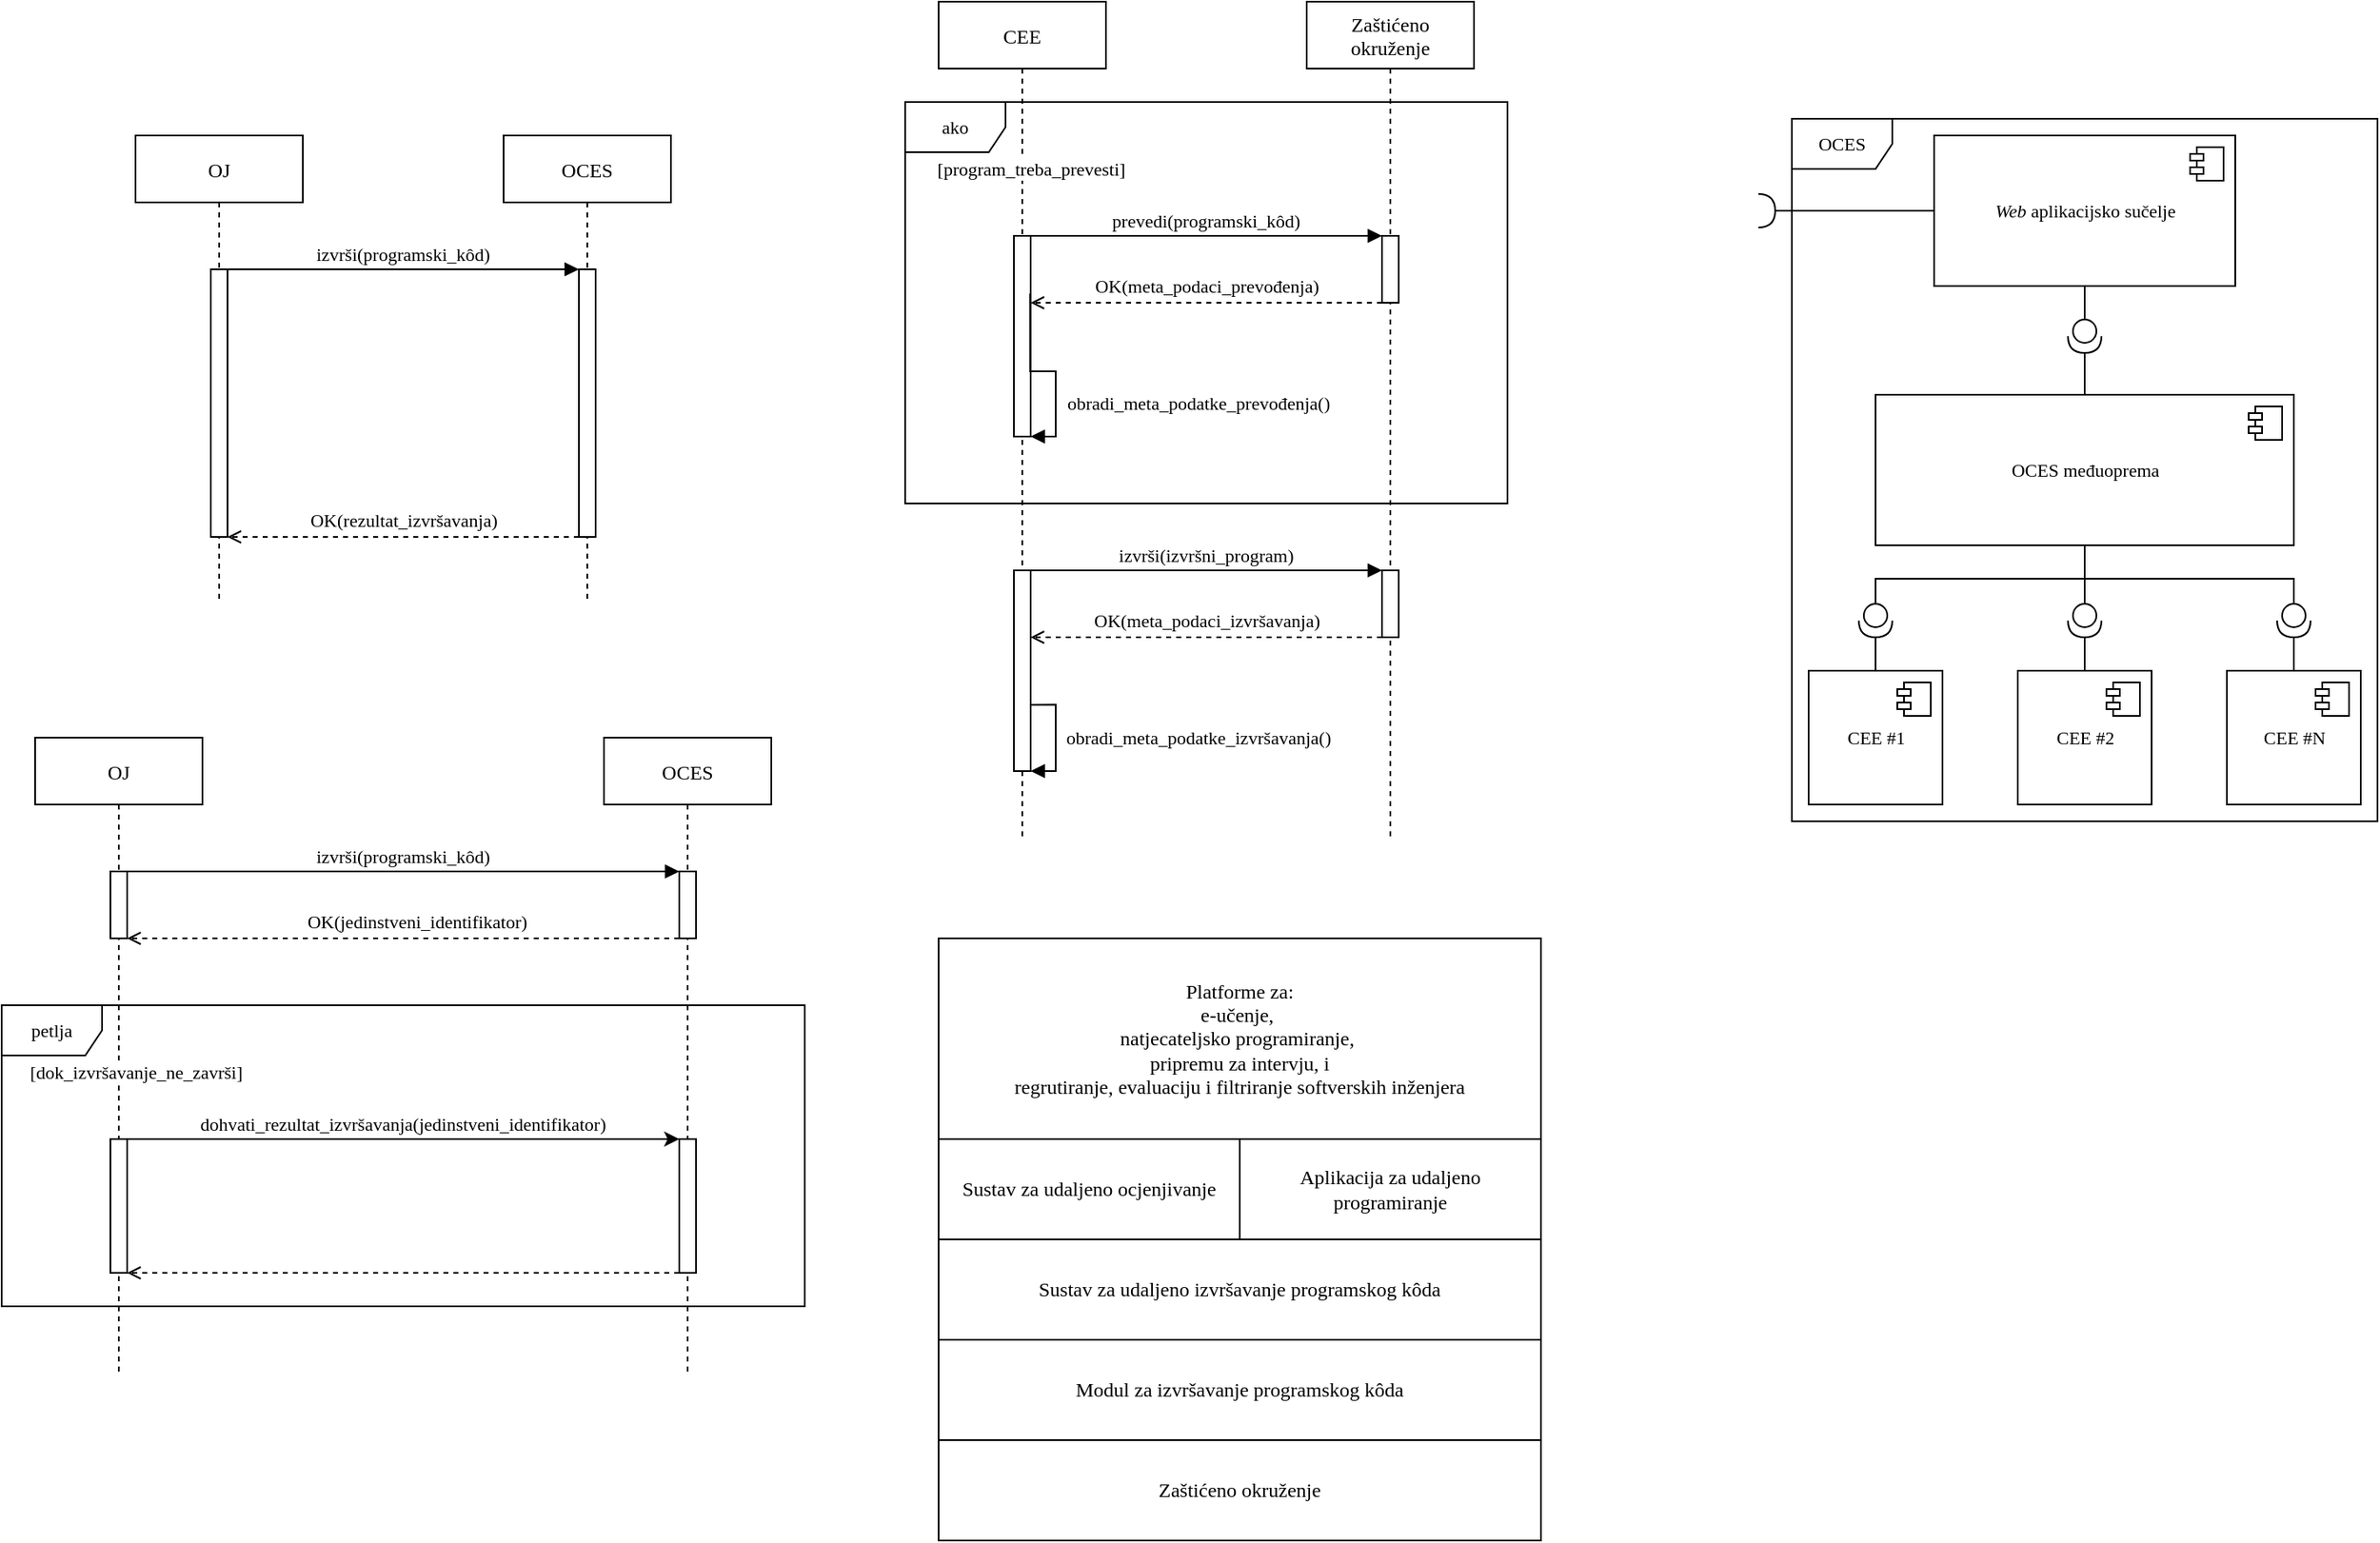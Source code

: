 <mxfile version="14.8.0" type="device"><diagram id="kgpKYQtTHZ0yAKxKKP6v" name="Page-1"><mxGraphModel dx="1082" dy="608" grid="1" gridSize="10" guides="1" tooltips="1" connect="1" arrows="1" fold="1" page="1" pageScale="1" pageWidth="2339" pageHeight="3300" math="0" shadow="0"><root><mxCell id="0"/><mxCell id="1" parent="0"/><mxCell id="H1PySZAFzYb6ZqdgNlcx-132" value="OCES" style="shape=umlFrame;whiteSpace=wrap;html=1;labelBackgroundColor=#ffffff;fontFamily=Times New Roman;fontSize=11;align=center;verticalAlign=middle;" vertex="1" parent="1"><mxGeometry x="1190" y="70" width="350" height="420" as="geometry"/></mxCell><mxCell id="H1PySZAFzYb6ZqdgNlcx-27" value="petlja" style="shape=umlFrame;whiteSpace=wrap;html=1;verticalAlign=middle;fontFamily=Times New Roman;fontSize=11;" vertex="1" parent="1"><mxGeometry x="120" y="600" width="480" height="180" as="geometry"/></mxCell><mxCell id="3nuBFxr9cyL0pnOWT2aG-1" value="OJ" style="shape=umlLifeline;perimeter=lifelinePerimeter;container=1;collapsible=0;recursiveResize=0;rounded=0;shadow=0;strokeWidth=1;fontFamily=Times New Roman;" parent="1" vertex="1"><mxGeometry x="200" y="80" width="100" height="280" as="geometry"/></mxCell><mxCell id="3nuBFxr9cyL0pnOWT2aG-2" value="" style="points=[];perimeter=orthogonalPerimeter;rounded=0;shadow=0;strokeWidth=1;fontFamily=Times New Roman;" parent="3nuBFxr9cyL0pnOWT2aG-1" vertex="1"><mxGeometry x="45" y="80" width="10" height="160" as="geometry"/></mxCell><mxCell id="3nuBFxr9cyL0pnOWT2aG-5" value="OCES" style="shape=umlLifeline;perimeter=lifelinePerimeter;container=1;collapsible=0;recursiveResize=0;rounded=0;shadow=0;strokeWidth=1;fontFamily=Times New Roman;" parent="1" vertex="1"><mxGeometry x="420" y="80" width="100" height="280" as="geometry"/></mxCell><mxCell id="3nuBFxr9cyL0pnOWT2aG-6" value="" style="points=[];perimeter=orthogonalPerimeter;rounded=0;shadow=0;strokeWidth=1;fontFamily=Times New Roman;" parent="3nuBFxr9cyL0pnOWT2aG-5" vertex="1"><mxGeometry x="45" y="80" width="10" height="160" as="geometry"/></mxCell><mxCell id="3nuBFxr9cyL0pnOWT2aG-8" value="izvrši(programski_kôd)" style="verticalAlign=bottom;endArrow=block;entryX=0;entryY=0;shadow=0;strokeWidth=1;fontFamily=Times New Roman;" parent="1" source="3nuBFxr9cyL0pnOWT2aG-2" target="3nuBFxr9cyL0pnOWT2aG-6" edge="1"><mxGeometry relative="1" as="geometry"><mxPoint x="335" y="160" as="sourcePoint"/></mxGeometry></mxCell><mxCell id="H1PySZAFzYb6ZqdgNlcx-12" value="" style="edgeStyle=orthogonalEdgeStyle;rounded=0;orthogonalLoop=1;jettySize=auto;dashed=1;endArrow=open;endFill=0;verticalAlign=bottom;fontFamily=Times New Roman;" edge="1" parent="1" source="3nuBFxr9cyL0pnOWT2aG-6" target="3nuBFxr9cyL0pnOWT2aG-2"><mxGeometry relative="1" as="geometry"><Array as="points"><mxPoint x="350" y="320"/><mxPoint x="350" y="320"/></Array></mxGeometry></mxCell><mxCell id="H1PySZAFzYb6ZqdgNlcx-19" value="OK(rezultat_izvršavanja)" style="edgeLabel;html=1;align=center;verticalAlign=middle;resizable=0;points=[];fontFamily=Times New Roman;" vertex="1" connectable="0" parent="H1PySZAFzYb6ZqdgNlcx-12"><mxGeometry x="-0.14" y="-2" relative="1" as="geometry"><mxPoint x="-15" y="-8" as="offset"/></mxGeometry></mxCell><mxCell id="H1PySZAFzYb6ZqdgNlcx-20" value="OJ" style="shape=umlLifeline;perimeter=lifelinePerimeter;container=1;collapsible=0;recursiveResize=0;rounded=0;shadow=0;strokeWidth=1;fontFamily=Times New Roman;" vertex="1" parent="1"><mxGeometry x="140" y="440" width="100" height="380" as="geometry"/></mxCell><mxCell id="H1PySZAFzYb6ZqdgNlcx-21" value="" style="points=[];perimeter=orthogonalPerimeter;rounded=0;shadow=0;strokeWidth=1;fontFamily=Times New Roman;" vertex="1" parent="H1PySZAFzYb6ZqdgNlcx-20"><mxGeometry x="45" y="80" width="10" height="40" as="geometry"/></mxCell><mxCell id="H1PySZAFzYb6ZqdgNlcx-77" value="[dok_izvršavanje_ne_završi]" style="text;html=1;align=center;verticalAlign=middle;resizable=0;points=[];autosize=1;strokeColor=none;fontSize=11;fontFamily=Times New Roman;labelBackgroundColor=#ffffff;" vertex="1" parent="H1PySZAFzYb6ZqdgNlcx-20"><mxGeometry x="-10" y="190" width="140" height="20" as="geometry"/></mxCell><mxCell id="H1PySZAFzYb6ZqdgNlcx-22" value="OCES" style="shape=umlLifeline;perimeter=lifelinePerimeter;container=1;collapsible=0;recursiveResize=0;rounded=0;shadow=0;strokeWidth=1;fontFamily=Times New Roman;" vertex="1" parent="1"><mxGeometry x="480" y="440" width="100" height="380" as="geometry"/></mxCell><mxCell id="H1PySZAFzYb6ZqdgNlcx-23" value="" style="points=[];perimeter=orthogonalPerimeter;rounded=0;shadow=0;strokeWidth=1;fontFamily=Times New Roman;" vertex="1" parent="H1PySZAFzYb6ZqdgNlcx-22"><mxGeometry x="45" y="80" width="10" height="40" as="geometry"/></mxCell><mxCell id="H1PySZAFzYb6ZqdgNlcx-28" value="" style="points=[];perimeter=orthogonalPerimeter;rounded=0;shadow=0;strokeWidth=1;fontFamily=Times New Roman;" vertex="1" parent="H1PySZAFzYb6ZqdgNlcx-22"><mxGeometry x="-295" y="240" width="10" height="80" as="geometry"/></mxCell><mxCell id="H1PySZAFzYb6ZqdgNlcx-31" style="edgeStyle=orthogonalEdgeStyle;rounded=0;orthogonalLoop=1;jettySize=auto;html=0;endArrow=open;endFill=0;verticalAlign=bottom;dashed=1;fontFamily=Times New Roman;" edge="1" parent="H1PySZAFzYb6ZqdgNlcx-22" source="H1PySZAFzYb6ZqdgNlcx-29" target="H1PySZAFzYb6ZqdgNlcx-28"><mxGeometry relative="1" as="geometry"><Array as="points"><mxPoint x="-130" y="320"/><mxPoint x="-130" y="320"/></Array></mxGeometry></mxCell><mxCell id="H1PySZAFzYb6ZqdgNlcx-29" value="" style="points=[];perimeter=orthogonalPerimeter;rounded=0;shadow=0;strokeWidth=1;fontFamily=Times New Roman;" vertex="1" parent="H1PySZAFzYb6ZqdgNlcx-22"><mxGeometry x="45" y="240" width="10" height="80" as="geometry"/></mxCell><mxCell id="H1PySZAFzYb6ZqdgNlcx-30" value="dohvati_rezultat_izvršavanja(jedinstveni_identifikator)" style="edgeStyle=orthogonalEdgeStyle;rounded=0;orthogonalLoop=1;jettySize=auto;html=0;endArrow=classic;endFill=1;verticalAlign=bottom;fontFamily=Times New Roman;" edge="1" parent="H1PySZAFzYb6ZqdgNlcx-22" source="H1PySZAFzYb6ZqdgNlcx-28" target="H1PySZAFzYb6ZqdgNlcx-29"><mxGeometry relative="1" as="geometry"><Array as="points"><mxPoint x="-140" y="240"/><mxPoint x="-140" y="240"/></Array></mxGeometry></mxCell><mxCell id="H1PySZAFzYb6ZqdgNlcx-24" value="izvrši(programski_kôd)" style="verticalAlign=bottom;endArrow=block;entryX=0;entryY=0;shadow=0;strokeWidth=1;fontFamily=Times New Roman;" edge="1" parent="1" source="H1PySZAFzYb6ZqdgNlcx-21" target="H1PySZAFzYb6ZqdgNlcx-23"><mxGeometry relative="1" as="geometry"><mxPoint x="275" y="520" as="sourcePoint"/></mxGeometry></mxCell><mxCell id="H1PySZAFzYb6ZqdgNlcx-25" value="" style="edgeStyle=orthogonalEdgeStyle;rounded=0;orthogonalLoop=1;jettySize=auto;dashed=1;endArrow=open;endFill=0;verticalAlign=bottom;fontFamily=Times New Roman;" edge="1" parent="1" source="H1PySZAFzYb6ZqdgNlcx-23" target="H1PySZAFzYb6ZqdgNlcx-21"><mxGeometry relative="1" as="geometry"><Array as="points"><mxPoint x="330" y="560"/><mxPoint x="330" y="560"/></Array></mxGeometry></mxCell><mxCell id="H1PySZAFzYb6ZqdgNlcx-26" value="OK(jedinstveni_identifikator)" style="edgeLabel;html=1;align=center;verticalAlign=middle;resizable=0;points=[];fontFamily=Times New Roman;" vertex="1" connectable="0" parent="H1PySZAFzYb6ZqdgNlcx-25"><mxGeometry x="-0.14" y="-2" relative="1" as="geometry"><mxPoint x="-15" y="-8" as="offset"/></mxGeometry></mxCell><mxCell id="H1PySZAFzYb6ZqdgNlcx-47" value="&lt;font face=&quot;Times New Roman&quot;&gt;Zaštićeno okruženje&lt;/font&gt;" style="rounded=0;whiteSpace=wrap;html=1;verticalAlign=middle;" vertex="1" parent="1"><mxGeometry x="680" y="860" width="360" height="60" as="geometry"/></mxCell><mxCell id="H1PySZAFzYb6ZqdgNlcx-49" value="&lt;font face=&quot;Times New Roman&quot;&gt;Modul za izvršavanje programskog kôda&lt;/font&gt;" style="rounded=0;whiteSpace=wrap;html=1;verticalAlign=middle;" vertex="1" parent="1"><mxGeometry x="680" y="800" width="360" height="60" as="geometry"/></mxCell><mxCell id="H1PySZAFzYb6ZqdgNlcx-50" value="&lt;span style=&quot;font-family: &amp;#34;times new roman&amp;#34;&quot;&gt;Sustav za udaljeno izvršavanje programskog kôda&lt;/span&gt;" style="rounded=0;whiteSpace=wrap;html=1;verticalAlign=middle;" vertex="1" parent="1"><mxGeometry x="680" y="740" width="360" height="60" as="geometry"/></mxCell><mxCell id="H1PySZAFzYb6ZqdgNlcx-51" value="&lt;span style=&quot;font-family: &amp;#34;times new roman&amp;#34;&quot;&gt;Sustav za udaljeno ocjenjivanje&lt;/span&gt;" style="rounded=0;whiteSpace=wrap;html=1;verticalAlign=middle;" vertex="1" parent="1"><mxGeometry x="680" y="680" width="180" height="60" as="geometry"/></mxCell><mxCell id="H1PySZAFzYb6ZqdgNlcx-52" value="&lt;span style=&quot;font-family: &amp;#34;times new roman&amp;#34;&quot;&gt;Aplikacija za udaljeno programiranje&lt;/span&gt;" style="rounded=0;whiteSpace=wrap;html=1;verticalAlign=middle;" vertex="1" parent="1"><mxGeometry x="860" y="680" width="180" height="60" as="geometry"/></mxCell><mxCell id="H1PySZAFzYb6ZqdgNlcx-53" value="&lt;div&gt;&lt;span style=&quot;font-family: &amp;#34;times new roman&amp;#34;&quot;&gt;Platforme za:&lt;/span&gt;&lt;/div&gt;&lt;span style=&quot;font-family: &amp;#34;times new roman&amp;#34;&quot;&gt;&lt;div&gt;&lt;span&gt;e-učenje,&amp;nbsp;&lt;/span&gt;&lt;/div&gt;&lt;/span&gt;&lt;span style=&quot;font-family: &amp;#34;times new roman&amp;#34;&quot;&gt;&lt;div&gt;&lt;span&gt;natjecateljsko programiranje,&amp;nbsp;&lt;/span&gt;&lt;/div&gt;&lt;/span&gt;&lt;span style=&quot;font-family: &amp;#34;times new roman&amp;#34;&quot;&gt;&lt;div&gt;&lt;span&gt;pripremu za intervju, i&lt;/span&gt;&lt;/div&gt;&lt;/span&gt;&lt;span style=&quot;font-family: &amp;#34;times new roman&amp;#34;&quot;&gt;&lt;div&gt;&lt;span&gt;regrutiranje, evaluaciju i filtriranje softverskih inženjera&lt;/span&gt;&lt;/div&gt;&lt;/span&gt;" style="rounded=0;whiteSpace=wrap;html=1;verticalAlign=middle;align=center;" vertex="1" parent="1"><mxGeometry x="680" y="560" width="360" height="120" as="geometry"/></mxCell><mxCell id="H1PySZAFzYb6ZqdgNlcx-55" value="CEE" style="shape=umlLifeline;perimeter=lifelinePerimeter;container=1;collapsible=0;recursiveResize=0;rounded=0;shadow=0;strokeWidth=1;fontFamily=Times New Roman;" vertex="1" parent="1"><mxGeometry x="680" width="100" height="500" as="geometry"/></mxCell><mxCell id="H1PySZAFzYb6ZqdgNlcx-56" value="" style="points=[];perimeter=orthogonalPerimeter;rounded=0;shadow=0;strokeWidth=1;fontFamily=Times New Roman;" vertex="1" parent="H1PySZAFzYb6ZqdgNlcx-55"><mxGeometry x="45" y="140" width="10" height="120" as="geometry"/></mxCell><mxCell id="H1PySZAFzYb6ZqdgNlcx-74" style="edgeStyle=orthogonalEdgeStyle;rounded=0;orthogonalLoop=1;jettySize=auto;html=0;fontFamily=Times New Roman;endArrow=block;endFill=1;verticalAlign=bottom;exitX=0.967;exitY=0.288;exitDx=0;exitDy=0;exitPerimeter=0;" edge="1" parent="H1PySZAFzYb6ZqdgNlcx-55" source="H1PySZAFzYb6ZqdgNlcx-56"><mxGeometry relative="1" as="geometry"><mxPoint x="55" y="260" as="targetPoint"/><Array as="points"><mxPoint x="70" y="221"/><mxPoint x="70" y="260"/></Array></mxGeometry></mxCell><mxCell id="H1PySZAFzYb6ZqdgNlcx-80" value="" style="points=[];perimeter=orthogonalPerimeter;rounded=0;shadow=0;strokeWidth=1;fontFamily=Times New Roman;" vertex="1" parent="H1PySZAFzYb6ZqdgNlcx-55"><mxGeometry x="45" y="340" width="10" height="120" as="geometry"/></mxCell><mxCell id="H1PySZAFzYb6ZqdgNlcx-57" value="Zaštićeno&#10;okruženje" style="shape=umlLifeline;perimeter=lifelinePerimeter;container=1;collapsible=0;recursiveResize=0;rounded=0;shadow=0;strokeWidth=1;fontFamily=Times New Roman;" vertex="1" parent="1"><mxGeometry x="900" width="100" height="500" as="geometry"/></mxCell><mxCell id="H1PySZAFzYb6ZqdgNlcx-58" value="" style="points=[];perimeter=orthogonalPerimeter;rounded=0;shadow=0;strokeWidth=1;fontFamily=Times New Roman;" vertex="1" parent="H1PySZAFzYb6ZqdgNlcx-57"><mxGeometry x="45" y="140" width="10" height="40" as="geometry"/></mxCell><mxCell id="H1PySZAFzYb6ZqdgNlcx-66" value="" style="points=[];perimeter=orthogonalPerimeter;rounded=0;shadow=0;strokeWidth=1;fontFamily=Times New Roman;" vertex="1" parent="H1PySZAFzYb6ZqdgNlcx-57"><mxGeometry x="45" y="340" width="10" height="40" as="geometry"/></mxCell><mxCell id="H1PySZAFzYb6ZqdgNlcx-67" value="izvrši(izvršni_program)" style="verticalAlign=bottom;endArrow=block;entryX=0;entryY=0;shadow=0;strokeWidth=1;fontFamily=Times New Roman;" edge="1" parent="H1PySZAFzYb6ZqdgNlcx-57" target="H1PySZAFzYb6ZqdgNlcx-66"><mxGeometry relative="1" as="geometry"><mxPoint x="-165" y="340" as="sourcePoint"/></mxGeometry></mxCell><mxCell id="H1PySZAFzYb6ZqdgNlcx-68" value="" style="edgeStyle=orthogonalEdgeStyle;rounded=0;orthogonalLoop=1;jettySize=auto;dashed=1;endArrow=open;endFill=0;verticalAlign=bottom;fontFamily=Times New Roman;" edge="1" parent="H1PySZAFzYb6ZqdgNlcx-57" source="H1PySZAFzYb6ZqdgNlcx-66"><mxGeometry relative="1" as="geometry"><Array as="points"><mxPoint x="10" y="380"/><mxPoint x="10" y="380"/></Array><mxPoint x="-165" y="380" as="targetPoint"/></mxGeometry></mxCell><mxCell id="H1PySZAFzYb6ZqdgNlcx-69" value="OK(meta_podaci_izvršavanja)" style="edgeLabel;html=1;align=center;verticalAlign=middle;resizable=0;points=[];fontFamily=Times New Roman;fontSize=11;" vertex="1" connectable="0" parent="H1PySZAFzYb6ZqdgNlcx-68"><mxGeometry x="-0.14" y="-2" relative="1" as="geometry"><mxPoint x="-15" y="-8" as="offset"/></mxGeometry></mxCell><mxCell id="H1PySZAFzYb6ZqdgNlcx-59" value="prevedi(programski_kôd)" style="verticalAlign=bottom;endArrow=block;entryX=0;entryY=0;shadow=0;strokeWidth=1;fontFamily=Times New Roman;" edge="1" parent="1" source="H1PySZAFzYb6ZqdgNlcx-56" target="H1PySZAFzYb6ZqdgNlcx-58"><mxGeometry relative="1" as="geometry"><mxPoint x="815" y="140" as="sourcePoint"/></mxGeometry></mxCell><mxCell id="H1PySZAFzYb6ZqdgNlcx-60" value="" style="edgeStyle=orthogonalEdgeStyle;rounded=0;orthogonalLoop=1;jettySize=auto;dashed=1;endArrow=open;endFill=0;verticalAlign=bottom;fontFamily=Times New Roman;" edge="1" parent="1" source="H1PySZAFzYb6ZqdgNlcx-58" target="H1PySZAFzYb6ZqdgNlcx-56"><mxGeometry relative="1" as="geometry"><Array as="points"><mxPoint x="910" y="180"/><mxPoint x="910" y="180"/></Array></mxGeometry></mxCell><mxCell id="H1PySZAFzYb6ZqdgNlcx-61" value="OK(meta_podaci_prevođenja)" style="edgeLabel;html=1;align=center;verticalAlign=middle;resizable=0;points=[];fontFamily=Times New Roman;" vertex="1" connectable="0" parent="H1PySZAFzYb6ZqdgNlcx-60"><mxGeometry x="-0.14" y="-2" relative="1" as="geometry"><mxPoint x="-15" y="-8" as="offset"/></mxGeometry></mxCell><mxCell id="H1PySZAFzYb6ZqdgNlcx-64" value="&lt;font style=&quot;font-size: 11px;&quot;&gt;obradi_meta_podatke_prevođenja()&lt;/font&gt;" style="text;html=1;align=center;verticalAlign=middle;resizable=0;points=[];autosize=1;strokeColor=none;fontFamily=Times New Roman;fontSize=11;" vertex="1" parent="1"><mxGeometry x="750" y="230" width="170" height="20" as="geometry"/></mxCell><mxCell id="H1PySZAFzYb6ZqdgNlcx-72" value="&lt;font style=&quot;font-size: 11px&quot;&gt;obradi_meta_podatke_izvršavanja()&lt;/font&gt;" style="text;html=1;align=center;verticalAlign=middle;resizable=0;points=[];autosize=1;strokeColor=none;fontFamily=Times New Roman;fontSize=11;" vertex="1" parent="1"><mxGeometry x="750" y="430" width="170" height="20" as="geometry"/></mxCell><mxCell id="H1PySZAFzYb6ZqdgNlcx-76" style="edgeStyle=orthogonalEdgeStyle;rounded=0;orthogonalLoop=1;jettySize=auto;html=0;fontFamily=Times New Roman;endArrow=block;endFill=1;verticalAlign=bottom;exitX=0.967;exitY=0.288;exitDx=0;exitDy=0;exitPerimeter=0;" edge="1" parent="1"><mxGeometry relative="1" as="geometry"><mxPoint x="734.67" y="420.34" as="sourcePoint"/><mxPoint x="735" y="459.7" as="targetPoint"/><Array as="points"><mxPoint x="750" y="420"/><mxPoint x="750" y="460"/><mxPoint x="735" y="460"/></Array></mxGeometry></mxCell><mxCell id="H1PySZAFzYb6ZqdgNlcx-79" value="ako" style="shape=umlFrame;whiteSpace=wrap;html=1;fontFamily=Times New Roman;fontSize=11;align=center;verticalAlign=middle;" vertex="1" parent="1"><mxGeometry x="660" y="60" width="360" height="240" as="geometry"/></mxCell><mxCell id="H1PySZAFzYb6ZqdgNlcx-81" value="&lt;font style=&quot;font-size: 11px&quot;&gt;[program_treba_prevesti]&lt;/font&gt;" style="text;html=1;align=center;verticalAlign=middle;resizable=0;points=[];autosize=1;strokeColor=none;fontSize=11;fontFamily=Times New Roman;labelBackgroundColor=#ffffff;" vertex="1" parent="1"><mxGeometry x="670" y="90" width="130" height="20" as="geometry"/></mxCell><mxCell id="H1PySZAFzYb6ZqdgNlcx-82" value="&lt;i&gt;Web&lt;/i&gt; aplikacijsko sučelje" style="html=1;dropTarget=0;labelBackgroundColor=#ffffff;fontFamily=Times New Roman;fontSize=11;align=center;verticalAlign=middle;" vertex="1" parent="1"><mxGeometry x="1275" y="80" width="180" height="90" as="geometry"/></mxCell><mxCell id="H1PySZAFzYb6ZqdgNlcx-83" value="" style="shape=module;jettyWidth=8;jettyHeight=4;" vertex="1" parent="H1PySZAFzYb6ZqdgNlcx-82"><mxGeometry x="1" width="20" height="20" relative="1" as="geometry"><mxPoint x="-27" y="7" as="offset"/></mxGeometry></mxCell><mxCell id="H1PySZAFzYb6ZqdgNlcx-145" style="edgeStyle=orthogonalEdgeStyle;rounded=0;orthogonalLoop=1;jettySize=auto;html=0;exitX=0.5;exitY=1;exitDx=0;exitDy=0;entryX=0;entryY=0.5;entryDx=0;entryDy=0;entryPerimeter=0;fontFamily=Times New Roman;fontSize=11;endArrow=none;endFill=0;verticalAlign=bottom;" edge="1" parent="1" source="H1PySZAFzYb6ZqdgNlcx-91" target="H1PySZAFzYb6ZqdgNlcx-114"><mxGeometry relative="1" as="geometry"/></mxCell><mxCell id="H1PySZAFzYb6ZqdgNlcx-146" style="edgeStyle=orthogonalEdgeStyle;rounded=0;orthogonalLoop=1;jettySize=auto;html=0;exitX=0.5;exitY=1;exitDx=0;exitDy=0;entryX=0;entryY=0.5;entryDx=0;entryDy=0;entryPerimeter=0;fontFamily=Times New Roman;fontSize=11;endArrow=none;endFill=0;verticalAlign=bottom;" edge="1" parent="1" source="H1PySZAFzYb6ZqdgNlcx-91" target="H1PySZAFzYb6ZqdgNlcx-116"><mxGeometry relative="1" as="geometry"/></mxCell><mxCell id="H1PySZAFzYb6ZqdgNlcx-147" style="edgeStyle=orthogonalEdgeStyle;rounded=0;orthogonalLoop=1;jettySize=auto;html=0;exitX=0.5;exitY=1;exitDx=0;exitDy=0;entryX=0;entryY=0.5;entryDx=0;entryDy=0;entryPerimeter=0;fontFamily=Times New Roman;fontSize=11;endArrow=none;endFill=0;verticalAlign=bottom;" edge="1" parent="1" source="H1PySZAFzYb6ZqdgNlcx-91" target="H1PySZAFzYb6ZqdgNlcx-140"><mxGeometry relative="1" as="geometry"/></mxCell><mxCell id="H1PySZAFzYb6ZqdgNlcx-91" value="OCES međuoprema" style="html=1;dropTarget=0;labelBackgroundColor=#ffffff;fontFamily=Times New Roman;fontSize=11;align=center;verticalAlign=middle;" vertex="1" parent="1"><mxGeometry x="1240" y="235" width="250" height="90" as="geometry"/></mxCell><mxCell id="H1PySZAFzYb6ZqdgNlcx-92" value="" style="shape=module;jettyWidth=8;jettyHeight=4;" vertex="1" parent="H1PySZAFzYb6ZqdgNlcx-91"><mxGeometry x="1" width="20" height="20" relative="1" as="geometry"><mxPoint x="-27" y="7" as="offset"/></mxGeometry></mxCell><mxCell id="H1PySZAFzYb6ZqdgNlcx-108" value="CEE #1" style="html=1;dropTarget=0;labelBackgroundColor=#ffffff;fontFamily=Times New Roman;fontSize=11;align=center;verticalAlign=middle;" vertex="1" parent="1"><mxGeometry x="1200" y="400" width="80" height="80" as="geometry"/></mxCell><mxCell id="H1PySZAFzYb6ZqdgNlcx-109" value="" style="shape=module;jettyWidth=8;jettyHeight=4;" vertex="1" parent="H1PySZAFzYb6ZqdgNlcx-108"><mxGeometry x="1" width="20" height="20" relative="1" as="geometry"><mxPoint x="-27" y="7" as="offset"/></mxGeometry></mxCell><mxCell id="H1PySZAFzYb6ZqdgNlcx-110" value="CEE #2" style="html=1;dropTarget=0;labelBackgroundColor=#ffffff;fontFamily=Times New Roman;fontSize=11;align=center;verticalAlign=middle;" vertex="1" parent="1"><mxGeometry x="1325" y="400" width="80" height="80" as="geometry"/></mxCell><mxCell id="H1PySZAFzYb6ZqdgNlcx-111" value="" style="shape=module;jettyWidth=8;jettyHeight=4;" vertex="1" parent="H1PySZAFzYb6ZqdgNlcx-110"><mxGeometry x="1" width="20" height="20" relative="1" as="geometry"><mxPoint x="-27" y="7" as="offset"/></mxGeometry></mxCell><mxCell id="H1PySZAFzYb6ZqdgNlcx-112" value="CEE #N" style="html=1;dropTarget=0;labelBackgroundColor=#ffffff;fontFamily=Times New Roman;fontSize=11;align=center;verticalAlign=middle;" vertex="1" parent="1"><mxGeometry x="1450" y="400" width="80" height="80" as="geometry"/></mxCell><mxCell id="H1PySZAFzYb6ZqdgNlcx-113" value="" style="shape=module;jettyWidth=8;jettyHeight=4;" vertex="1" parent="H1PySZAFzYb6ZqdgNlcx-112"><mxGeometry x="1" width="20" height="20" relative="1" as="geometry"><mxPoint x="-27" y="7" as="offset"/></mxGeometry></mxCell><mxCell id="H1PySZAFzYb6ZqdgNlcx-144" style="edgeStyle=orthogonalEdgeStyle;rounded=0;orthogonalLoop=1;jettySize=auto;html=0;exitX=1;exitY=0.5;exitDx=0;exitDy=0;exitPerimeter=0;entryX=0.5;entryY=0;entryDx=0;entryDy=0;fontFamily=Times New Roman;fontSize=11;endArrow=none;endFill=0;verticalAlign=bottom;" edge="1" parent="1" source="H1PySZAFzYb6ZqdgNlcx-114" target="H1PySZAFzYb6ZqdgNlcx-108"><mxGeometry relative="1" as="geometry"/></mxCell><mxCell id="H1PySZAFzYb6ZqdgNlcx-114" value="" style="shape=providedRequiredInterface;html=1;verticalLabelPosition=bottom;labelBackgroundColor=#ffffff;fontFamily=Times New Roman;fontSize=11;align=center;verticalAlign=middle;rotation=90;" vertex="1" parent="1"><mxGeometry x="1230" y="360" width="20" height="20" as="geometry"/></mxCell><mxCell id="H1PySZAFzYb6ZqdgNlcx-143" style="edgeStyle=orthogonalEdgeStyle;rounded=0;orthogonalLoop=1;jettySize=auto;html=0;exitX=1;exitY=0.5;exitDx=0;exitDy=0;exitPerimeter=0;entryX=0.5;entryY=0;entryDx=0;entryDy=0;fontFamily=Times New Roman;fontSize=11;endArrow=none;endFill=0;verticalAlign=bottom;" edge="1" parent="1" source="H1PySZAFzYb6ZqdgNlcx-116" target="H1PySZAFzYb6ZqdgNlcx-112"><mxGeometry relative="1" as="geometry"/></mxCell><mxCell id="H1PySZAFzYb6ZqdgNlcx-116" value="" style="shape=providedRequiredInterface;html=1;verticalLabelPosition=bottom;labelBackgroundColor=#ffffff;fontFamily=Times New Roman;fontSize=11;align=center;verticalAlign=middle;rotation=90;" vertex="1" parent="1"><mxGeometry x="1480" y="360" width="20" height="20" as="geometry"/></mxCell><mxCell id="H1PySZAFzYb6ZqdgNlcx-129" value="" style="edgeStyle=orthogonalEdgeStyle;rounded=0;orthogonalLoop=1;jettySize=auto;html=0;fontFamily=Times New Roman;fontSize=11;endArrow=none;endFill=0;verticalAlign=bottom;" edge="1" parent="1" source="H1PySZAFzYb6ZqdgNlcx-127" target="H1PySZAFzYb6ZqdgNlcx-91"><mxGeometry relative="1" as="geometry"/></mxCell><mxCell id="H1PySZAFzYb6ZqdgNlcx-138" value="" style="edgeStyle=orthogonalEdgeStyle;rounded=0;orthogonalLoop=1;jettySize=auto;html=0;fontFamily=Times New Roman;fontSize=11;endArrow=none;endFill=0;verticalAlign=bottom;" edge="1" parent="1" source="H1PySZAFzYb6ZqdgNlcx-127" target="H1PySZAFzYb6ZqdgNlcx-82"><mxGeometry relative="1" as="geometry"/></mxCell><mxCell id="H1PySZAFzYb6ZqdgNlcx-127" value="" style="shape=providedRequiredInterface;html=1;verticalLabelPosition=bottom;labelBackgroundColor=#ffffff;fontFamily=Times New Roman;fontSize=11;align=center;verticalAlign=middle;rotation=90;" vertex="1" parent="1"><mxGeometry x="1355" y="190" width="20" height="20" as="geometry"/></mxCell><mxCell id="H1PySZAFzYb6ZqdgNlcx-137" style="edgeStyle=orthogonalEdgeStyle;rounded=0;orthogonalLoop=1;jettySize=auto;html=0;entryX=0;entryY=0.5;entryDx=0;entryDy=0;fontFamily=Times New Roman;fontSize=11;endArrow=none;endFill=0;verticalAlign=bottom;" edge="1" parent="1" source="H1PySZAFzYb6ZqdgNlcx-134" target="H1PySZAFzYb6ZqdgNlcx-82"><mxGeometry relative="1" as="geometry"/></mxCell><mxCell id="H1PySZAFzYb6ZqdgNlcx-134" value="" style="shape=requiredInterface;html=1;verticalLabelPosition=bottom;labelBackgroundColor=#ffffff;fontFamily=Times New Roman;fontSize=11;align=center;verticalAlign=middle;" vertex="1" parent="1"><mxGeometry x="1170" y="115" width="10" height="20" as="geometry"/></mxCell><mxCell id="H1PySZAFzYb6ZqdgNlcx-141" style="edgeStyle=orthogonalEdgeStyle;rounded=0;orthogonalLoop=1;jettySize=auto;html=0;exitX=1;exitY=0.5;exitDx=0;exitDy=0;exitPerimeter=0;entryX=0.5;entryY=0;entryDx=0;entryDy=0;fontFamily=Times New Roman;fontSize=11;endArrow=none;endFill=0;verticalAlign=bottom;" edge="1" parent="1" source="H1PySZAFzYb6ZqdgNlcx-140" target="H1PySZAFzYb6ZqdgNlcx-110"><mxGeometry relative="1" as="geometry"/></mxCell><mxCell id="H1PySZAFzYb6ZqdgNlcx-140" value="" style="shape=providedRequiredInterface;html=1;verticalLabelPosition=bottom;labelBackgroundColor=#ffffff;fontFamily=Times New Roman;fontSize=11;align=center;verticalAlign=middle;rotation=90;" vertex="1" parent="1"><mxGeometry x="1355" y="360" width="20" height="20" as="geometry"/></mxCell></root></mxGraphModel></diagram></mxfile>